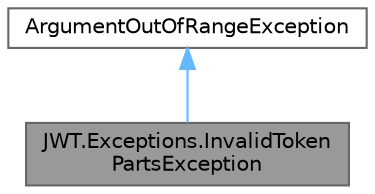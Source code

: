 digraph "JWT.Exceptions.InvalidTokenPartsException"
{
 // LATEX_PDF_SIZE
  bgcolor="transparent";
  edge [fontname=Helvetica,fontsize=10,labelfontname=Helvetica,labelfontsize=10];
  node [fontname=Helvetica,fontsize=10,shape=box,height=0.2,width=0.4];
  Node1 [id="Node000001",label="JWT.Exceptions.InvalidToken\lPartsException",height=0.2,width=0.4,color="gray40", fillcolor="grey60", style="filled", fontcolor="black",tooltip="Represents an exception thrown when a token doesn't consist of 3 delimited by dot parts."];
  Node2 -> Node1 [id="edge1_Node000001_Node000002",dir="back",color="steelblue1",style="solid",tooltip=" "];
  Node2 [id="Node000002",label="ArgumentOutOfRangeException",height=0.2,width=0.4,color="gray40", fillcolor="white", style="filled",tooltip=" "];
}
